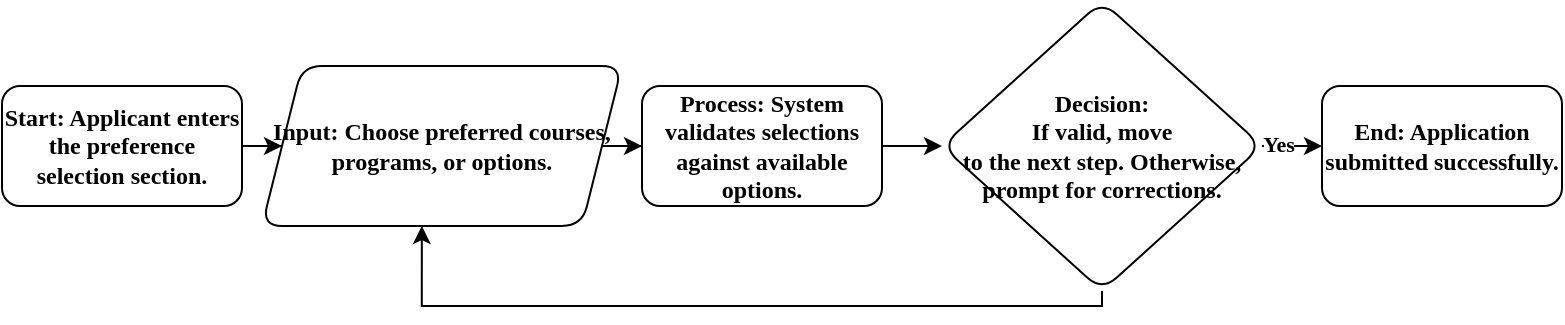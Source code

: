 <mxfile version="22.1.0" type="github">
  <diagram name="Page-1" id="U8L0ukU_PN1sJDdS8HuM">
    <mxGraphModel dx="1370" dy="1935" grid="1" gridSize="10" guides="1" tooltips="1" connect="1" arrows="1" fold="1" page="1" pageScale="1" pageWidth="827" pageHeight="1169" math="0" shadow="0">
      <root>
        <mxCell id="0" />
        <mxCell id="1" parent="0" />
        <mxCell id="VwwV0AtwGub8vgWoNdQi-8" value="" style="edgeStyle=orthogonalEdgeStyle;rounded=0;orthogonalLoop=1;jettySize=auto;html=1;fontStyle=1;fontFamily=Comic Sans MS;" edge="1" parent="1" source="VwwV0AtwGub8vgWoNdQi-1" target="VwwV0AtwGub8vgWoNdQi-7">
          <mxGeometry relative="1" as="geometry" />
        </mxCell>
        <mxCell id="VwwV0AtwGub8vgWoNdQi-1" value="Start: Applicant enters the preference selection section." style="rounded=1;whiteSpace=wrap;html=1;align=center;fontStyle=1;fontFamily=Comic Sans MS;" vertex="1" parent="1">
          <mxGeometry x="20" width="120" height="60" as="geometry" />
        </mxCell>
        <mxCell id="VwwV0AtwGub8vgWoNdQi-10" value="" style="edgeStyle=orthogonalEdgeStyle;rounded=0;orthogonalLoop=1;jettySize=auto;html=1;fontStyle=1;fontFamily=Comic Sans MS;" edge="1" parent="1" source="VwwV0AtwGub8vgWoNdQi-7" target="VwwV0AtwGub8vgWoNdQi-9">
          <mxGeometry relative="1" as="geometry" />
        </mxCell>
        <mxCell id="VwwV0AtwGub8vgWoNdQi-7" value="Input: Choose preferred courses, programs, or options." style="shape=parallelogram;perimeter=parallelogramPerimeter;whiteSpace=wrap;html=1;fixedSize=1;align=center;rounded=1;fontStyle=1;fontFamily=Comic Sans MS;" vertex="1" parent="1">
          <mxGeometry x="150" y="-10" width="180" height="80" as="geometry" />
        </mxCell>
        <mxCell id="VwwV0AtwGub8vgWoNdQi-12" value="" style="edgeStyle=orthogonalEdgeStyle;rounded=0;orthogonalLoop=1;jettySize=auto;html=1;fontStyle=1;fontFamily=Comic Sans MS;" edge="1" parent="1" source="VwwV0AtwGub8vgWoNdQi-9" target="VwwV0AtwGub8vgWoNdQi-11">
          <mxGeometry relative="1" as="geometry" />
        </mxCell>
        <mxCell id="VwwV0AtwGub8vgWoNdQi-9" value="Process: System validates selections against available options." style="rounded=1;whiteSpace=wrap;html=1;fontStyle=1;fontFamily=Comic Sans MS;" vertex="1" parent="1">
          <mxGeometry x="340" width="120" height="60" as="geometry" />
        </mxCell>
        <mxCell id="VwwV0AtwGub8vgWoNdQi-14" value="" style="edgeStyle=orthogonalEdgeStyle;rounded=0;orthogonalLoop=1;jettySize=auto;html=1;fontStyle=1;fontFamily=Comic Sans MS;" edge="1" parent="1" source="VwwV0AtwGub8vgWoNdQi-11" target="VwwV0AtwGub8vgWoNdQi-13">
          <mxGeometry relative="1" as="geometry" />
        </mxCell>
        <mxCell id="VwwV0AtwGub8vgWoNdQi-25" value="Yes" style="edgeLabel;html=1;align=center;verticalAlign=middle;resizable=0;points=[];fontStyle=1;fontFamily=Comic Sans MS;" vertex="1" connectable="0" parent="VwwV0AtwGub8vgWoNdQi-14">
          <mxGeometry x="-0.7" y="1" relative="1" as="geometry">
            <mxPoint as="offset" />
          </mxGeometry>
        </mxCell>
        <mxCell id="VwwV0AtwGub8vgWoNdQi-11" value="Decision: &lt;br&gt;If valid, move &lt;br&gt;to the next step. Otherwise, prompt for corrections." style="rhombus;whiteSpace=wrap;html=1;rounded=1;fontStyle=1;fontFamily=Comic Sans MS;" vertex="1" parent="1">
          <mxGeometry x="490" y="-42.5" width="160" height="145" as="geometry" />
        </mxCell>
        <mxCell id="VwwV0AtwGub8vgWoNdQi-13" value="End: Application submitted successfully." style="whiteSpace=wrap;html=1;rounded=1;fontStyle=1;fontFamily=Comic Sans MS;" vertex="1" parent="1">
          <mxGeometry x="680" width="120" height="60" as="geometry" />
        </mxCell>
        <mxCell id="VwwV0AtwGub8vgWoNdQi-31" style="edgeStyle=orthogonalEdgeStyle;rounded=0;orthogonalLoop=1;jettySize=auto;html=1;entryX=0.444;entryY=1;entryDx=0;entryDy=0;entryPerimeter=0;fontStyle=1;fontFamily=Comic Sans MS;exitX=0.5;exitY=1;exitDx=0;exitDy=0;" edge="1" parent="1" source="VwwV0AtwGub8vgWoNdQi-11" target="VwwV0AtwGub8vgWoNdQi-7">
          <mxGeometry relative="1" as="geometry">
            <mxPoint x="570" y="110" as="sourcePoint" />
            <Array as="points">
              <mxPoint x="570" y="110" />
              <mxPoint x="230" y="110" />
            </Array>
          </mxGeometry>
        </mxCell>
      </root>
    </mxGraphModel>
  </diagram>
</mxfile>
